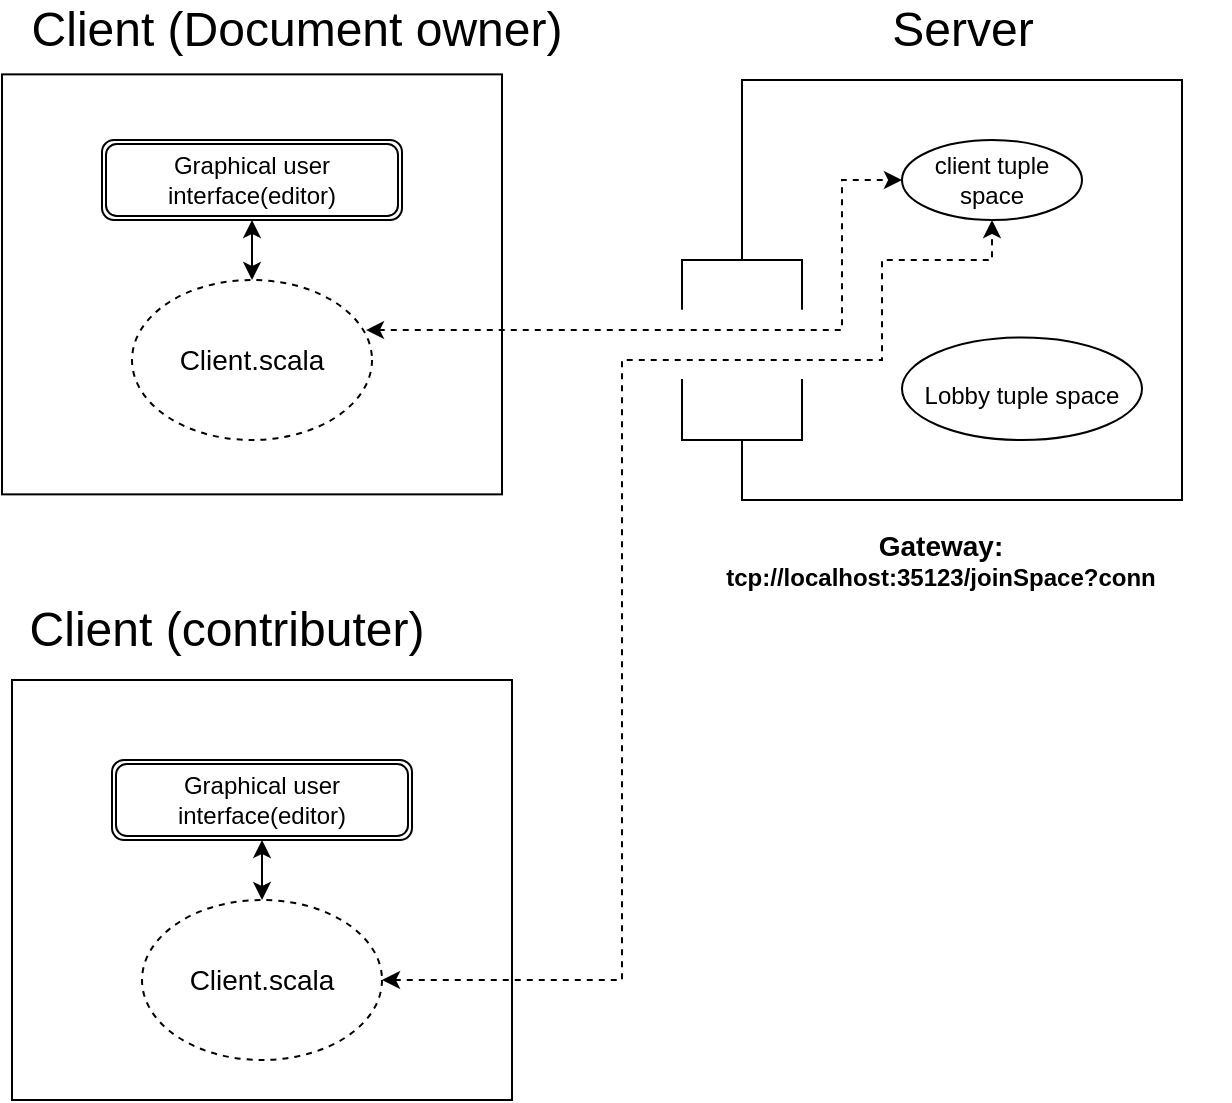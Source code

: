<mxfile version="16.2.4" type="github">
  <diagram id="CDAJmA0LXV63_HxTfeJq" name="Page-1">
    <mxGraphModel dx="1422" dy="752" grid="1" gridSize="10" guides="1" tooltips="1" connect="1" arrows="1" fold="1" page="1" pageScale="1" pageWidth="827" pageHeight="1169" math="0" shadow="0">
      <root>
        <mxCell id="0" />
        <mxCell id="1" parent="0" />
        <mxCell id="zpwqcWFo2gh_l0C6MXeH-1" value="" style="rounded=0;whiteSpace=wrap;html=1;" vertex="1" parent="1">
          <mxGeometry x="95" y="400" width="250" height="210" as="geometry" />
        </mxCell>
        <mxCell id="zpwqcWFo2gh_l0C6MXeH-2" value="&lt;div style=&quot;font-size: 24px&quot;&gt;&lt;font style=&quot;font-size: 24px&quot;&gt;Client (Document owner) &lt;br&gt;&lt;/font&gt;&lt;/div&gt;" style="text;html=1;strokeColor=none;fillColor=none;align=center;verticalAlign=middle;whiteSpace=wrap;rounded=0;" vertex="1" parent="1">
          <mxGeometry x="95" y="60" width="285" height="30" as="geometry" />
        </mxCell>
        <mxCell id="zpwqcWFo2gh_l0C6MXeH-5" value="" style="rounded=0;whiteSpace=wrap;html=1;fontSize=24;" vertex="1" parent="1">
          <mxGeometry x="460" y="100" width="220" height="210" as="geometry" />
        </mxCell>
        <mxCell id="zpwqcWFo2gh_l0C6MXeH-6" value="Server" style="text;html=1;align=center;verticalAlign=middle;resizable=0;points=[];autosize=1;strokeColor=none;fillColor=none;fontSize=24;" vertex="1" parent="1">
          <mxGeometry x="525" y="60" width="90" height="30" as="geometry" />
        </mxCell>
        <mxCell id="zpwqcWFo2gh_l0C6MXeH-7" value="" style="rounded=0;whiteSpace=wrap;html=1;" vertex="1" parent="1">
          <mxGeometry x="90" y="97.18" width="250" height="210" as="geometry" />
        </mxCell>
        <mxCell id="zpwqcWFo2gh_l0C6MXeH-8" value="&lt;div style=&quot;font-size: 24px&quot;&gt;&lt;font style=&quot;font-size: 24px&quot;&gt;Client (contributer) &lt;br&gt;&lt;/font&gt;&lt;/div&gt;" style="text;html=1;strokeColor=none;fillColor=none;align=center;verticalAlign=middle;whiteSpace=wrap;rounded=0;" vertex="1" parent="1">
          <mxGeometry x="95" y="360" width="215" height="30" as="geometry" />
        </mxCell>
        <mxCell id="zpwqcWFo2gh_l0C6MXeH-10" value="&lt;font style=&quot;font-size: 12px&quot;&gt;Lobby&lt;/font&gt;&lt;font style=&quot;font-size: 12px&quot;&gt; tuple space&lt;/font&gt;" style="ellipse;whiteSpace=wrap;html=1;fontSize=24;" vertex="1" parent="1">
          <mxGeometry x="540" y="228.75" width="120" height="51.25" as="geometry" />
        </mxCell>
        <mxCell id="zpwqcWFo2gh_l0C6MXeH-11" value="&lt;div style=&quot;font-size: 12px&quot;&gt;client tuple space&lt;/div&gt;" style="ellipse;whiteSpace=wrap;html=1;fontSize=24;" vertex="1" parent="1">
          <mxGeometry x="540" y="130" width="90" height="40" as="geometry" />
        </mxCell>
        <mxCell id="zpwqcWFo2gh_l0C6MXeH-14" style="edgeStyle=orthogonalEdgeStyle;rounded=0;orthogonalLoop=1;jettySize=auto;html=1;fontSize=12;startArrow=classic;startFill=1;" edge="1" parent="1" source="zpwqcWFo2gh_l0C6MXeH-12">
          <mxGeometry relative="1" as="geometry">
            <mxPoint x="215" y="200" as="targetPoint" />
          </mxGeometry>
        </mxCell>
        <mxCell id="zpwqcWFo2gh_l0C6MXeH-12" value="&lt;div&gt;Graphical user interface(editor)&lt;/div&gt;" style="shape=ext;double=1;rounded=1;whiteSpace=wrap;html=1;fontSize=12;" vertex="1" parent="1">
          <mxGeometry x="140" y="130" width="150" height="40" as="geometry" />
        </mxCell>
        <mxCell id="zpwqcWFo2gh_l0C6MXeH-19" style="edgeStyle=orthogonalEdgeStyle;rounded=0;orthogonalLoop=1;jettySize=auto;html=1;entryX=0.5;entryY=0;entryDx=0;entryDy=0;fontSize=12;startArrow=classic;startFill=1;" edge="1" parent="1" source="zpwqcWFo2gh_l0C6MXeH-16">
          <mxGeometry relative="1" as="geometry">
            <mxPoint x="220" y="510" as="targetPoint" />
          </mxGeometry>
        </mxCell>
        <mxCell id="zpwqcWFo2gh_l0C6MXeH-16" value="&lt;div&gt;Graphical user interface(editor)&lt;/div&gt;" style="shape=ext;double=1;rounded=1;whiteSpace=wrap;html=1;fontSize=12;" vertex="1" parent="1">
          <mxGeometry x="145" y="440" width="150" height="40" as="geometry" />
        </mxCell>
        <mxCell id="zpwqcWFo2gh_l0C6MXeH-21" value="" style="shape=partialRectangle;whiteSpace=wrap;html=1;bottom=1;right=1;left=1;top=0;fillColor=#FFFFFF;routingCenterX=-0.5;fontSize=12;" vertex="1" parent="1">
          <mxGeometry x="430" y="250" width="60" height="30" as="geometry" />
        </mxCell>
        <mxCell id="zpwqcWFo2gh_l0C6MXeH-24" value="" style="shape=partialRectangle;whiteSpace=wrap;html=1;bottom=1;right=1;left=1;top=0;fillColor=#FFFFFF;routingCenterX=-0.5;fontSize=12;rotation=-180;" vertex="1" parent="1">
          <mxGeometry x="430" y="190" width="60" height="24.37" as="geometry" />
        </mxCell>
        <mxCell id="zpwqcWFo2gh_l0C6MXeH-26" value="" style="shape=ext;double=1;rounded=0;whiteSpace=wrap;html=1;fontSize=12;strokeColor=#FFFFFF;fillColor=#FFFFFF;" vertex="1" parent="1">
          <mxGeometry x="450" y="200" width="20" height="60" as="geometry" />
        </mxCell>
        <mxCell id="zpwqcWFo2gh_l0C6MXeH-20" style="edgeStyle=orthogonalEdgeStyle;rounded=0;orthogonalLoop=1;jettySize=auto;html=1;fontSize=12;startArrow=classic;startFill=1;entryX=0.5;entryY=1;entryDx=0;entryDy=0;exitX=1;exitY=0.5;exitDx=0;exitDy=0;dashed=1;" edge="1" parent="1" source="zpwqcWFo2gh_l0C6MXeH-35" target="zpwqcWFo2gh_l0C6MXeH-11">
          <mxGeometry relative="1" as="geometry">
            <mxPoint x="295" y="530" as="sourcePoint" />
            <Array as="points">
              <mxPoint x="400" y="550" />
              <mxPoint x="400" y="240" />
              <mxPoint x="530" y="240" />
              <mxPoint x="530" y="190" />
              <mxPoint x="585" y="190" />
            </Array>
          </mxGeometry>
        </mxCell>
        <mxCell id="zpwqcWFo2gh_l0C6MXeH-28" style="edgeStyle=orthogonalEdgeStyle;rounded=0;orthogonalLoop=1;jettySize=auto;html=1;entryX=0;entryY=0.5;entryDx=0;entryDy=0;fontSize=12;startArrow=classic;startFill=1;dashed=1;exitX=0.975;exitY=0.313;exitDx=0;exitDy=0;exitPerimeter=0;" edge="1" parent="1" source="zpwqcWFo2gh_l0C6MXeH-32" target="zpwqcWFo2gh_l0C6MXeH-11">
          <mxGeometry relative="1" as="geometry">
            <mxPoint x="290" y="220" as="sourcePoint" />
            <Array as="points">
              <mxPoint x="510" y="225" />
              <mxPoint x="510" y="150" />
            </Array>
          </mxGeometry>
        </mxCell>
        <mxCell id="zpwqcWFo2gh_l0C6MXeH-29" value="&lt;div style=&quot;font-size: 14px&quot;&gt;&lt;font style=&quot;font-size: 14px&quot;&gt;Gateway&lt;/font&gt;:&lt;/div&gt;&lt;div style=&quot;font-size: 12px&quot;&gt; tcp://localhost:35123/joinSpace?conn&lt;span style=&quot;color: #6a8759&quot;&gt;&lt;/span&gt;&lt;/div&gt;" style="text;strokeColor=none;fillColor=none;html=1;fontSize=24;fontStyle=1;verticalAlign=middle;align=center;" vertex="1" parent="1">
          <mxGeometry x="414" y="320" width="290" height="40" as="geometry" />
        </mxCell>
        <mxCell id="zpwqcWFo2gh_l0C6MXeH-32" value="Client.scala" style="ellipse;whiteSpace=wrap;html=1;fontSize=14;strokeColor=#000000;fillColor=none;dashed=1;" vertex="1" parent="1">
          <mxGeometry x="155" y="200" width="120" height="80" as="geometry" />
        </mxCell>
        <mxCell id="zpwqcWFo2gh_l0C6MXeH-35" value="Client.scala" style="ellipse;whiteSpace=wrap;html=1;fontSize=14;strokeColor=#000000;fillColor=none;dashed=1;" vertex="1" parent="1">
          <mxGeometry x="160" y="510" width="120" height="80" as="geometry" />
        </mxCell>
      </root>
    </mxGraphModel>
  </diagram>
</mxfile>
